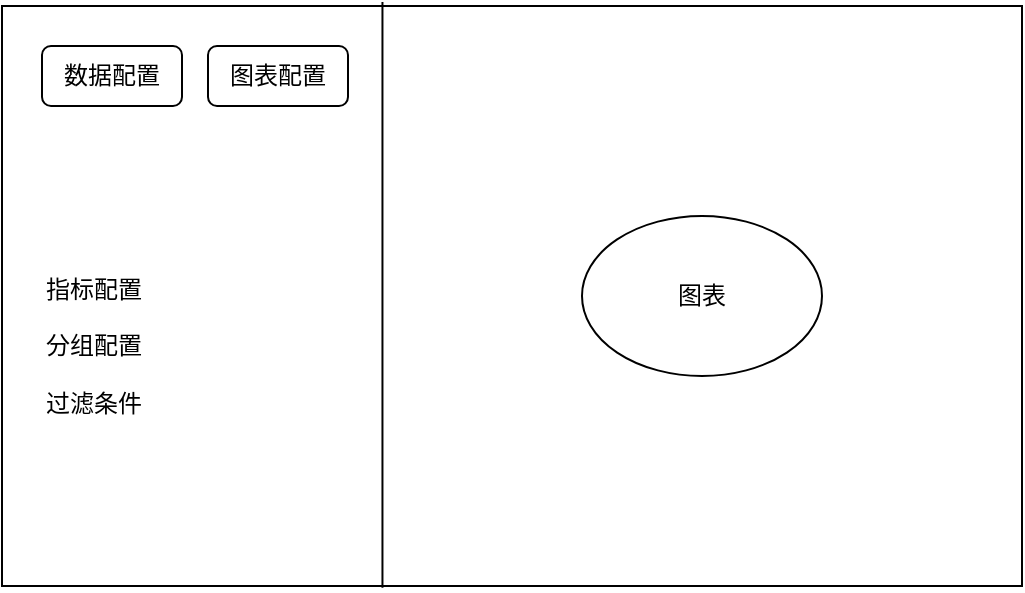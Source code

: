 <mxfile version="12.3.6" type="github" pages="1">
  <diagram id="mVG5cPrxz61uuFOAwVko" name="第 1 页">
    <mxGraphModel dx="946" dy="528" grid="1" gridSize="10" guides="1" tooltips="1" connect="1" arrows="1" fold="1" page="1" pageScale="1" pageWidth="827" pageHeight="1169" math="0" shadow="0">
      <root>
        <mxCell id="0"/>
        <mxCell id="1" parent="0"/>
        <mxCell id="0TAS2D7OrVqpbY27i1qa-1" value="" style="rounded=0;whiteSpace=wrap;html=1;" vertex="1" parent="1">
          <mxGeometry x="240" y="130" width="510" height="290" as="geometry"/>
        </mxCell>
        <mxCell id="0TAS2D7OrVqpbY27i1qa-2" value="数据配置" style="rounded=1;whiteSpace=wrap;html=1;" vertex="1" parent="1">
          <mxGeometry x="260" y="150" width="70" height="30" as="geometry"/>
        </mxCell>
        <mxCell id="0TAS2D7OrVqpbY27i1qa-4" value="图表配置" style="rounded=1;whiteSpace=wrap;html=1;" vertex="1" parent="1">
          <mxGeometry x="343" y="150" width="70" height="30" as="geometry"/>
        </mxCell>
        <mxCell id="0TAS2D7OrVqpbY27i1qa-5" value="" style="endArrow=none;html=1;entryX=0.373;entryY=-0.007;entryDx=0;entryDy=0;entryPerimeter=0;exitX=0.373;exitY=1.003;exitDx=0;exitDy=0;exitPerimeter=0;" edge="1" parent="1" source="0TAS2D7OrVqpbY27i1qa-1" target="0TAS2D7OrVqpbY27i1qa-1">
          <mxGeometry width="50" height="50" relative="1" as="geometry">
            <mxPoint x="240" y="490" as="sourcePoint"/>
            <mxPoint x="290" y="440" as="targetPoint"/>
          </mxGeometry>
        </mxCell>
        <mxCell id="0TAS2D7OrVqpbY27i1qa-6" value="指标配置&lt;br&gt;&lt;br&gt;分组配置&lt;br&gt;&lt;br&gt;过滤条件" style="text;html=1;strokeColor=none;fillColor=none;align=left;verticalAlign=middle;whiteSpace=wrap;rounded=0;" vertex="1" parent="1">
          <mxGeometry x="260" y="210" width="90" height="180" as="geometry"/>
        </mxCell>
        <mxCell id="0TAS2D7OrVqpbY27i1qa-8" value="图表" style="ellipse;whiteSpace=wrap;html=1;align=center;" vertex="1" parent="1">
          <mxGeometry x="530" y="235" width="120" height="80" as="geometry"/>
        </mxCell>
      </root>
    </mxGraphModel>
  </diagram>
</mxfile>
